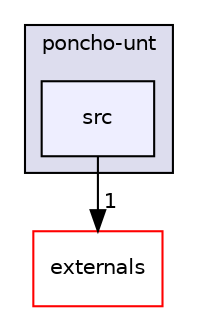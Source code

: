 digraph "muju/boards/poncho-unt/src" {
  compound=true
  node [ fontsize="10", fontname="Helvetica"];
  edge [ labelfontsize="10", labelfontname="Helvetica"];
  subgraph clusterdir_a17491b3cc3539c4a87dcb66a7073675 {
    graph [ bgcolor="#ddddee", pencolor="black", label="poncho-unt" fontname="Helvetica", fontsize="10", URL="dir_a17491b3cc3539c4a87dcb66a7073675.html"]
  dir_de73356edced9e194aed2ae3fe7c1b6b [shape=box, label="src", style="filled", fillcolor="#eeeeff", pencolor="black", URL="dir_de73356edced9e194aed2ae3fe7c1b6b.html"];
  }
  dir_05ce73a3381df79db5ec1287846eaba2 [shape=box label="externals" fillcolor="white" style="filled" color="red" URL="dir_05ce73a3381df79db5ec1287846eaba2.html"];
  dir_de73356edced9e194aed2ae3fe7c1b6b->dir_05ce73a3381df79db5ec1287846eaba2 [headlabel="1", labeldistance=1.5 headhref="dir_000033_000035.html"];
}
